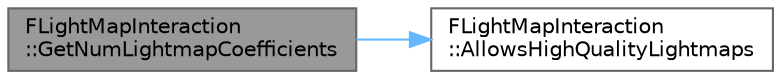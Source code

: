 digraph "FLightMapInteraction::GetNumLightmapCoefficients"
{
 // INTERACTIVE_SVG=YES
 // LATEX_PDF_SIZE
  bgcolor="transparent";
  edge [fontname=Helvetica,fontsize=10,labelfontname=Helvetica,labelfontsize=10];
  node [fontname=Helvetica,fontsize=10,shape=box,height=0.2,width=0.4];
  rankdir="LR";
  Node1 [id="Node000001",label="FLightMapInteraction\l::GetNumLightmapCoefficients",height=0.2,width=0.4,color="gray40", fillcolor="grey60", style="filled", fontcolor="black",tooltip=" "];
  Node1 -> Node2 [id="edge1_Node000001_Node000002",color="steelblue1",style="solid",tooltip=" "];
  Node2 [id="Node000002",label="FLightMapInteraction\l::AllowsHighQualityLightmaps",height=0.2,width=0.4,color="grey40", fillcolor="white", style="filled",URL="$d2/dc1/classFLightMapInteraction.html#a644529d1613a59c283de465450bf89d9",tooltip=" "];
}
